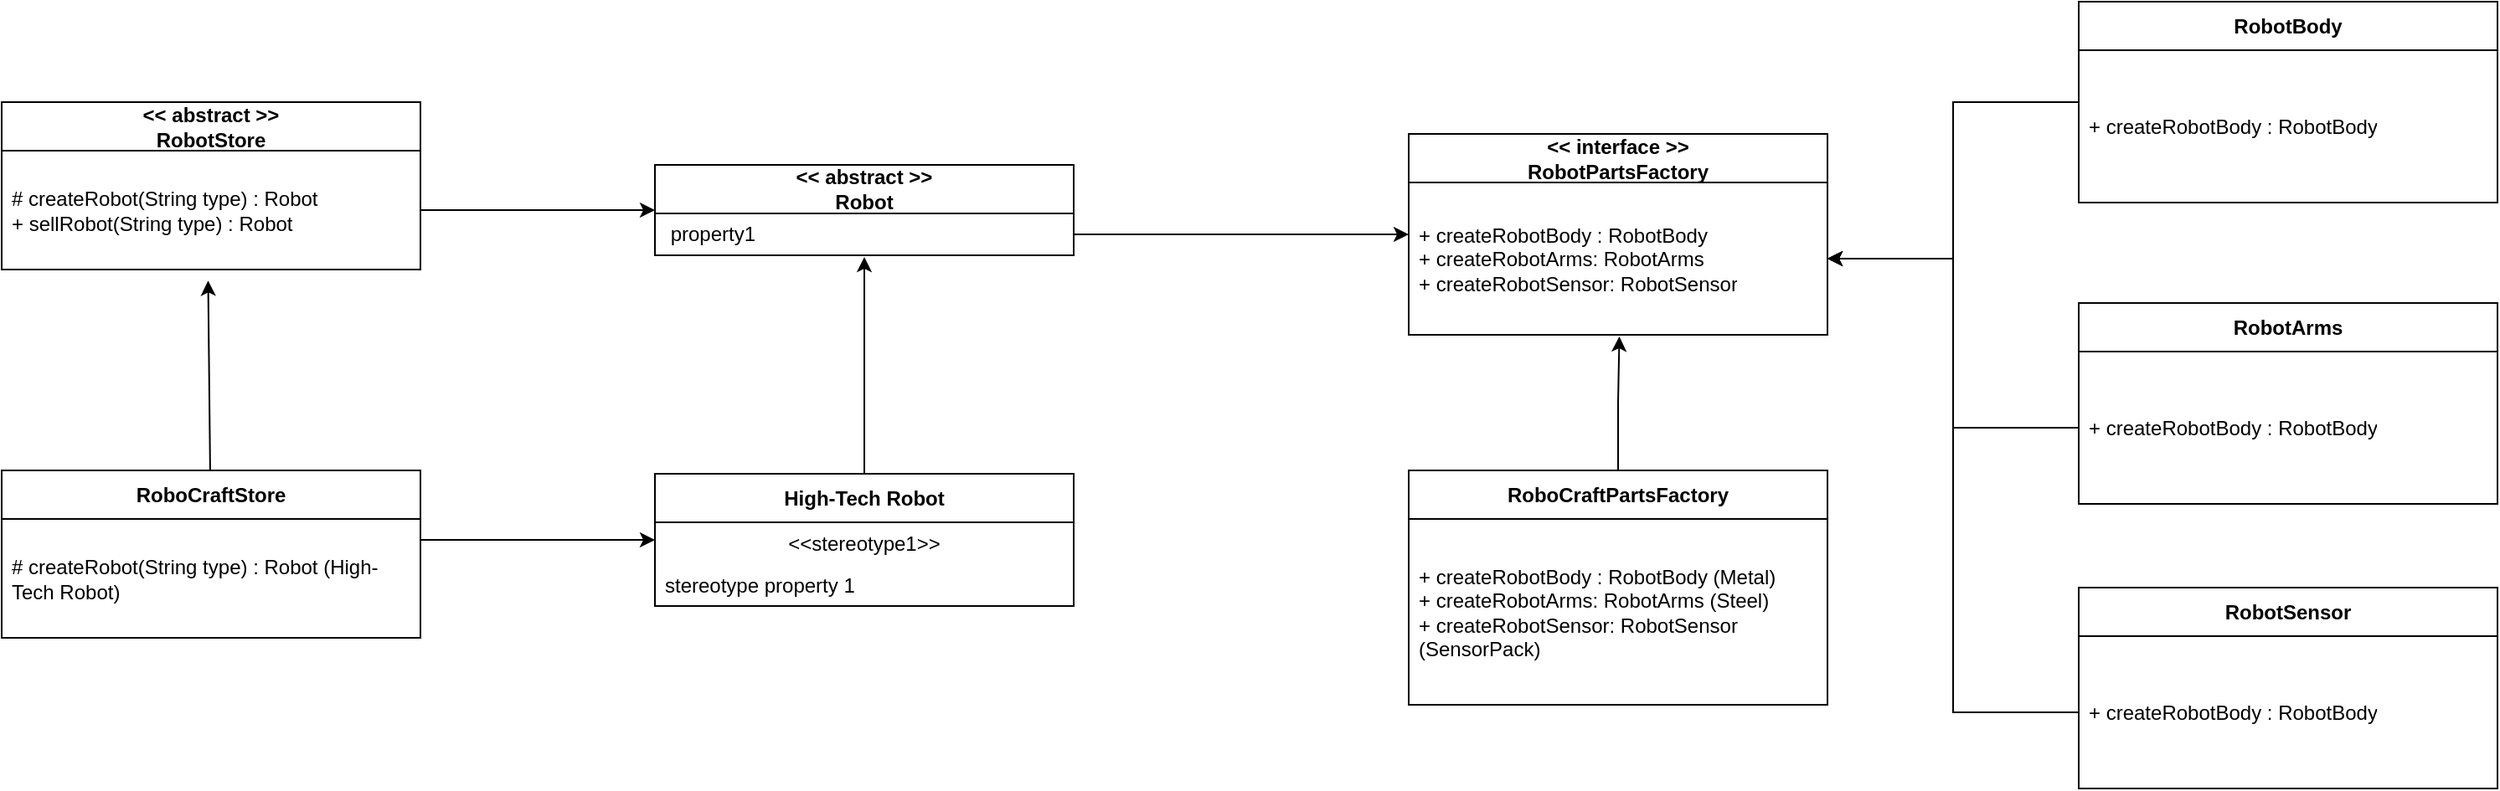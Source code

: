 <mxfile version="22.1.4" type="github">
  <diagram name="Page-1" id="hUjEpkly2eNINpmnEEEA">
    <mxGraphModel dx="1750" dy="883" grid="1" gridSize="10" guides="1" tooltips="1" connect="1" arrows="1" fold="1" page="1" pageScale="1" pageWidth="827" pageHeight="1169" math="0" shadow="0">
      <root>
        <mxCell id="0" />
        <mxCell id="1" parent="0" />
        <mxCell id="NbQcgySadGwn3jhOum9s-8" value="&amp;lt;&amp;lt; abstract &amp;gt;&amp;gt;&lt;br&gt;RobotStore" style="swimlane;fontStyle=1;align=center;verticalAlign=middle;childLayout=stackLayout;horizontal=1;startSize=29;horizontalStack=0;resizeParent=1;resizeParentMax=0;resizeLast=0;collapsible=0;marginBottom=0;html=1;whiteSpace=wrap;" parent="1" vertex="1">
          <mxGeometry x="300" y="90" width="250" height="100" as="geometry" />
        </mxCell>
        <mxCell id="NbQcgySadGwn3jhOum9s-10" value="# createRobot(String type) : Robot&lt;br&gt;+ sellRobot(String type) : Robot" style="text;html=1;strokeColor=none;fillColor=none;align=left;verticalAlign=middle;spacingLeft=4;spacingRight=4;overflow=hidden;rotatable=0;points=[[0,0.5],[1,0.5]];portConstraint=eastwest;whiteSpace=wrap;" parent="NbQcgySadGwn3jhOum9s-8" vertex="1">
          <mxGeometry y="29" width="250" height="71" as="geometry" />
        </mxCell>
        <mxCell id="NbQcgySadGwn3jhOum9s-11" value="RoboCraftStore" style="swimlane;fontStyle=1;align=center;verticalAlign=middle;childLayout=stackLayout;horizontal=1;startSize=29;horizontalStack=0;resizeParent=1;resizeParentMax=0;resizeLast=0;collapsible=0;marginBottom=0;html=1;whiteSpace=wrap;" parent="1" vertex="1">
          <mxGeometry x="300" y="310" width="250" height="100" as="geometry" />
        </mxCell>
        <mxCell id="NbQcgySadGwn3jhOum9s-13" value="# createRobot(String type) : Robot (High-Tech Robot)" style="text;html=1;strokeColor=none;fillColor=none;align=left;verticalAlign=middle;spacingLeft=4;spacingRight=4;overflow=hidden;rotatable=0;points=[[0,0.5],[1,0.5]];portConstraint=eastwest;whiteSpace=wrap;" parent="NbQcgySadGwn3jhOum9s-11" vertex="1">
          <mxGeometry y="29" width="250" height="71" as="geometry" />
        </mxCell>
        <mxCell id="NbQcgySadGwn3jhOum9s-20" value="&amp;lt;&amp;lt; abstract &amp;gt;&amp;gt;&lt;br&gt;Robot" style="swimlane;fontStyle=1;align=center;verticalAlign=middle;childLayout=stackLayout;horizontal=1;startSize=29;horizontalStack=0;resizeParent=1;resizeParentMax=0;resizeLast=0;collapsible=0;marginBottom=0;html=1;whiteSpace=wrap;" parent="1" vertex="1">
          <mxGeometry x="690" y="127.5" width="250" height="54" as="geometry" />
        </mxCell>
        <mxCell id="NbQcgySadGwn3jhOum9s-22" value="&amp;nbsp;property1" style="text;html=1;strokeColor=none;fillColor=none;align=left;verticalAlign=middle;spacingLeft=4;spacingRight=4;overflow=hidden;rotatable=0;points=[[0,0.5],[1,0.5]];portConstraint=eastwest;whiteSpace=wrap;" parent="NbQcgySadGwn3jhOum9s-20" vertex="1">
          <mxGeometry y="29" width="250" height="25" as="geometry" />
        </mxCell>
        <mxCell id="NbQcgySadGwn3jhOum9s-23" value="High-Tech Robot" style="swimlane;fontStyle=1;align=center;verticalAlign=middle;childLayout=stackLayout;horizontal=1;startSize=29;horizontalStack=0;resizeParent=1;resizeParentMax=0;resizeLast=0;collapsible=0;marginBottom=0;html=1;whiteSpace=wrap;" parent="1" vertex="1">
          <mxGeometry x="690" y="312" width="250" height="79" as="geometry" />
        </mxCell>
        <mxCell id="NbQcgySadGwn3jhOum9s-24" value="&amp;lt;&amp;lt;stereotype1&amp;gt;&amp;gt;" style="text;html=1;strokeColor=none;fillColor=none;align=center;verticalAlign=middle;spacingLeft=4;spacingRight=4;overflow=hidden;rotatable=0;points=[[0,0.5],[1,0.5]];portConstraint=eastwest;whiteSpace=wrap;" parent="NbQcgySadGwn3jhOum9s-23" vertex="1">
          <mxGeometry y="29" width="250" height="25" as="geometry" />
        </mxCell>
        <mxCell id="NbQcgySadGwn3jhOum9s-25" value="stereotype property 1" style="text;html=1;strokeColor=none;fillColor=none;align=left;verticalAlign=middle;spacingLeft=4;spacingRight=4;overflow=hidden;rotatable=0;points=[[0,0.5],[1,0.5]];portConstraint=eastwest;whiteSpace=wrap;" parent="NbQcgySadGwn3jhOum9s-23" vertex="1">
          <mxGeometry y="54" width="250" height="25" as="geometry" />
        </mxCell>
        <mxCell id="NbQcgySadGwn3jhOum9s-27" style="rounded=0;orthogonalLoop=1;jettySize=auto;html=1;exitX=1;exitY=0.5;exitDx=0;exitDy=0;entryX=0;entryY=0.5;entryDx=0;entryDy=0;" parent="1" target="NbQcgySadGwn3jhOum9s-23" edge="1">
          <mxGeometry relative="1" as="geometry">
            <mxPoint x="550" y="351.5" as="sourcePoint" />
          </mxGeometry>
        </mxCell>
        <mxCell id="NbQcgySadGwn3jhOum9s-28" style="rounded=0;orthogonalLoop=1;jettySize=auto;html=1;entryX=0.493;entryY=1.094;entryDx=0;entryDy=0;entryPerimeter=0;" parent="1" source="NbQcgySadGwn3jhOum9s-11" target="NbQcgySadGwn3jhOum9s-10" edge="1">
          <mxGeometry relative="1" as="geometry" />
        </mxCell>
        <mxCell id="NbQcgySadGwn3jhOum9s-29" style="edgeStyle=orthogonalEdgeStyle;rounded=0;orthogonalLoop=1;jettySize=auto;html=1;entryX=0.5;entryY=1.04;entryDx=0;entryDy=0;entryPerimeter=0;" parent="1" source="NbQcgySadGwn3jhOum9s-23" target="NbQcgySadGwn3jhOum9s-22" edge="1">
          <mxGeometry relative="1" as="geometry" />
        </mxCell>
        <mxCell id="NbQcgySadGwn3jhOum9s-30" value="&amp;lt;&amp;lt; interface &amp;gt;&amp;gt;&lt;br&gt;RobotPartsFactory" style="swimlane;fontStyle=1;align=center;verticalAlign=middle;childLayout=stackLayout;horizontal=1;startSize=29;horizontalStack=0;resizeParent=1;resizeParentMax=0;resizeLast=0;collapsible=0;marginBottom=0;html=1;whiteSpace=wrap;" parent="1" vertex="1">
          <mxGeometry x="1140" y="109" width="250" height="120" as="geometry" />
        </mxCell>
        <mxCell id="NbQcgySadGwn3jhOum9s-32" value="+ createRobotBody : RobotBody&lt;br&gt;+ createRobotArms: RobotArms&lt;br&gt;+ createRobotSensor: RobotSensor" style="text;html=1;strokeColor=none;fillColor=none;align=left;verticalAlign=middle;spacingLeft=4;spacingRight=4;overflow=hidden;rotatable=0;points=[[0,0.5],[1,0.5]];portConstraint=eastwest;whiteSpace=wrap;" parent="NbQcgySadGwn3jhOum9s-30" vertex="1">
          <mxGeometry y="29" width="250" height="91" as="geometry" />
        </mxCell>
        <mxCell id="NbQcgySadGwn3jhOum9s-36" value="RoboCraftPartsFactory" style="swimlane;fontStyle=1;align=center;verticalAlign=middle;childLayout=stackLayout;horizontal=1;startSize=29;horizontalStack=0;resizeParent=1;resizeParentMax=0;resizeLast=0;collapsible=0;marginBottom=0;html=1;whiteSpace=wrap;" parent="1" vertex="1">
          <mxGeometry x="1140" y="310" width="250" height="140" as="geometry" />
        </mxCell>
        <mxCell id="NbQcgySadGwn3jhOum9s-38" value="+ createRobotBody : RobotBody (Metal)&lt;br&gt;+ createRobotArms: RobotArms (Steel)&lt;br&gt;+ createRobotSensor: RobotSensor (SensorPack)" style="text;html=1;strokeColor=none;fillColor=none;align=left;verticalAlign=middle;spacingLeft=4;spacingRight=4;overflow=hidden;rotatable=0;points=[[0,0.5],[1,0.5]];portConstraint=eastwest;whiteSpace=wrap;" parent="NbQcgySadGwn3jhOum9s-36" vertex="1">
          <mxGeometry y="29" width="250" height="111" as="geometry" />
        </mxCell>
        <mxCell id="Bde_iS7oefZhUgNLe-8d-2" style="edgeStyle=orthogonalEdgeStyle;rounded=0;orthogonalLoop=1;jettySize=auto;html=1;exitX=1;exitY=0.5;exitDx=0;exitDy=0;entryX=0;entryY=0.5;entryDx=0;entryDy=0;" edge="1" parent="1" source="NbQcgySadGwn3jhOum9s-10" target="NbQcgySadGwn3jhOum9s-20">
          <mxGeometry relative="1" as="geometry" />
        </mxCell>
        <mxCell id="Bde_iS7oefZhUgNLe-8d-3" style="edgeStyle=orthogonalEdgeStyle;rounded=0;orthogonalLoop=1;jettySize=auto;html=1;exitX=1;exitY=0.5;exitDx=0;exitDy=0;entryX=0;entryY=0.5;entryDx=0;entryDy=0;" edge="1" parent="1" source="NbQcgySadGwn3jhOum9s-22" target="NbQcgySadGwn3jhOum9s-30">
          <mxGeometry relative="1" as="geometry" />
        </mxCell>
        <mxCell id="Bde_iS7oefZhUgNLe-8d-4" style="edgeStyle=orthogonalEdgeStyle;rounded=0;orthogonalLoop=1;jettySize=auto;html=1;entryX=0.503;entryY=1.011;entryDx=0;entryDy=0;entryPerimeter=0;" edge="1" parent="1" source="NbQcgySadGwn3jhOum9s-36" target="NbQcgySadGwn3jhOum9s-32">
          <mxGeometry relative="1" as="geometry" />
        </mxCell>
        <mxCell id="Bde_iS7oefZhUgNLe-8d-5" value="RobotBody" style="swimlane;fontStyle=1;align=center;verticalAlign=middle;childLayout=stackLayout;horizontal=1;startSize=29;horizontalStack=0;resizeParent=1;resizeParentMax=0;resizeLast=0;collapsible=0;marginBottom=0;html=1;whiteSpace=wrap;" vertex="1" parent="1">
          <mxGeometry x="1540" y="30" width="250" height="120" as="geometry" />
        </mxCell>
        <mxCell id="Bde_iS7oefZhUgNLe-8d-6" value="+ createRobotBody : RobotBody&lt;br&gt;" style="text;html=1;strokeColor=none;fillColor=none;align=left;verticalAlign=middle;spacingLeft=4;spacingRight=4;overflow=hidden;rotatable=0;points=[[0,0.5],[1,0.5]];portConstraint=eastwest;whiteSpace=wrap;" vertex="1" parent="Bde_iS7oefZhUgNLe-8d-5">
          <mxGeometry y="29" width="250" height="91" as="geometry" />
        </mxCell>
        <mxCell id="Bde_iS7oefZhUgNLe-8d-7" style="edgeStyle=orthogonalEdgeStyle;rounded=0;orthogonalLoop=1;jettySize=auto;html=1;exitX=1;exitY=0.5;exitDx=0;exitDy=0;entryX=0;entryY=0.5;entryDx=0;entryDy=0;endArrow=none;endFill=0;startArrow=classic;startFill=1;" edge="1" parent="1" source="NbQcgySadGwn3jhOum9s-32" target="Bde_iS7oefZhUgNLe-8d-5">
          <mxGeometry relative="1" as="geometry" />
        </mxCell>
        <mxCell id="Bde_iS7oefZhUgNLe-8d-8" value="RobotArms" style="swimlane;fontStyle=1;align=center;verticalAlign=middle;childLayout=stackLayout;horizontal=1;startSize=29;horizontalStack=0;resizeParent=1;resizeParentMax=0;resizeLast=0;collapsible=0;marginBottom=0;html=1;whiteSpace=wrap;" vertex="1" parent="1">
          <mxGeometry x="1540" y="210" width="250" height="120" as="geometry" />
        </mxCell>
        <mxCell id="Bde_iS7oefZhUgNLe-8d-9" value="+ createRobotBody : RobotBody&lt;br&gt;" style="text;html=1;strokeColor=none;fillColor=none;align=left;verticalAlign=middle;spacingLeft=4;spacingRight=4;overflow=hidden;rotatable=0;points=[[0,0.5],[1,0.5]];portConstraint=eastwest;whiteSpace=wrap;" vertex="1" parent="Bde_iS7oefZhUgNLe-8d-8">
          <mxGeometry y="29" width="250" height="91" as="geometry" />
        </mxCell>
        <mxCell id="Bde_iS7oefZhUgNLe-8d-10" style="edgeStyle=orthogonalEdgeStyle;rounded=0;orthogonalLoop=1;jettySize=auto;html=1;exitX=0;exitY=0.5;exitDx=0;exitDy=0;entryX=1;entryY=0.5;entryDx=0;entryDy=0;" edge="1" parent="1" source="Bde_iS7oefZhUgNLe-8d-9" target="NbQcgySadGwn3jhOum9s-32">
          <mxGeometry relative="1" as="geometry" />
        </mxCell>
        <mxCell id="Bde_iS7oefZhUgNLe-8d-11" value="RobotSensor" style="swimlane;fontStyle=1;align=center;verticalAlign=middle;childLayout=stackLayout;horizontal=1;startSize=29;horizontalStack=0;resizeParent=1;resizeParentMax=0;resizeLast=0;collapsible=0;marginBottom=0;html=1;whiteSpace=wrap;" vertex="1" parent="1">
          <mxGeometry x="1540" y="380" width="250" height="120" as="geometry" />
        </mxCell>
        <mxCell id="Bde_iS7oefZhUgNLe-8d-12" value="+ createRobotBody : RobotBody&lt;br&gt;" style="text;html=1;strokeColor=none;fillColor=none;align=left;verticalAlign=middle;spacingLeft=4;spacingRight=4;overflow=hidden;rotatable=0;points=[[0,0.5],[1,0.5]];portConstraint=eastwest;whiteSpace=wrap;" vertex="1" parent="Bde_iS7oefZhUgNLe-8d-11">
          <mxGeometry y="29" width="250" height="91" as="geometry" />
        </mxCell>
        <mxCell id="Bde_iS7oefZhUgNLe-8d-13" style="edgeStyle=orthogonalEdgeStyle;rounded=0;orthogonalLoop=1;jettySize=auto;html=1;entryX=1;entryY=0.5;entryDx=0;entryDy=0;" edge="1" parent="1" source="Bde_iS7oefZhUgNLe-8d-12" target="NbQcgySadGwn3jhOum9s-32">
          <mxGeometry relative="1" as="geometry" />
        </mxCell>
      </root>
    </mxGraphModel>
  </diagram>
</mxfile>
